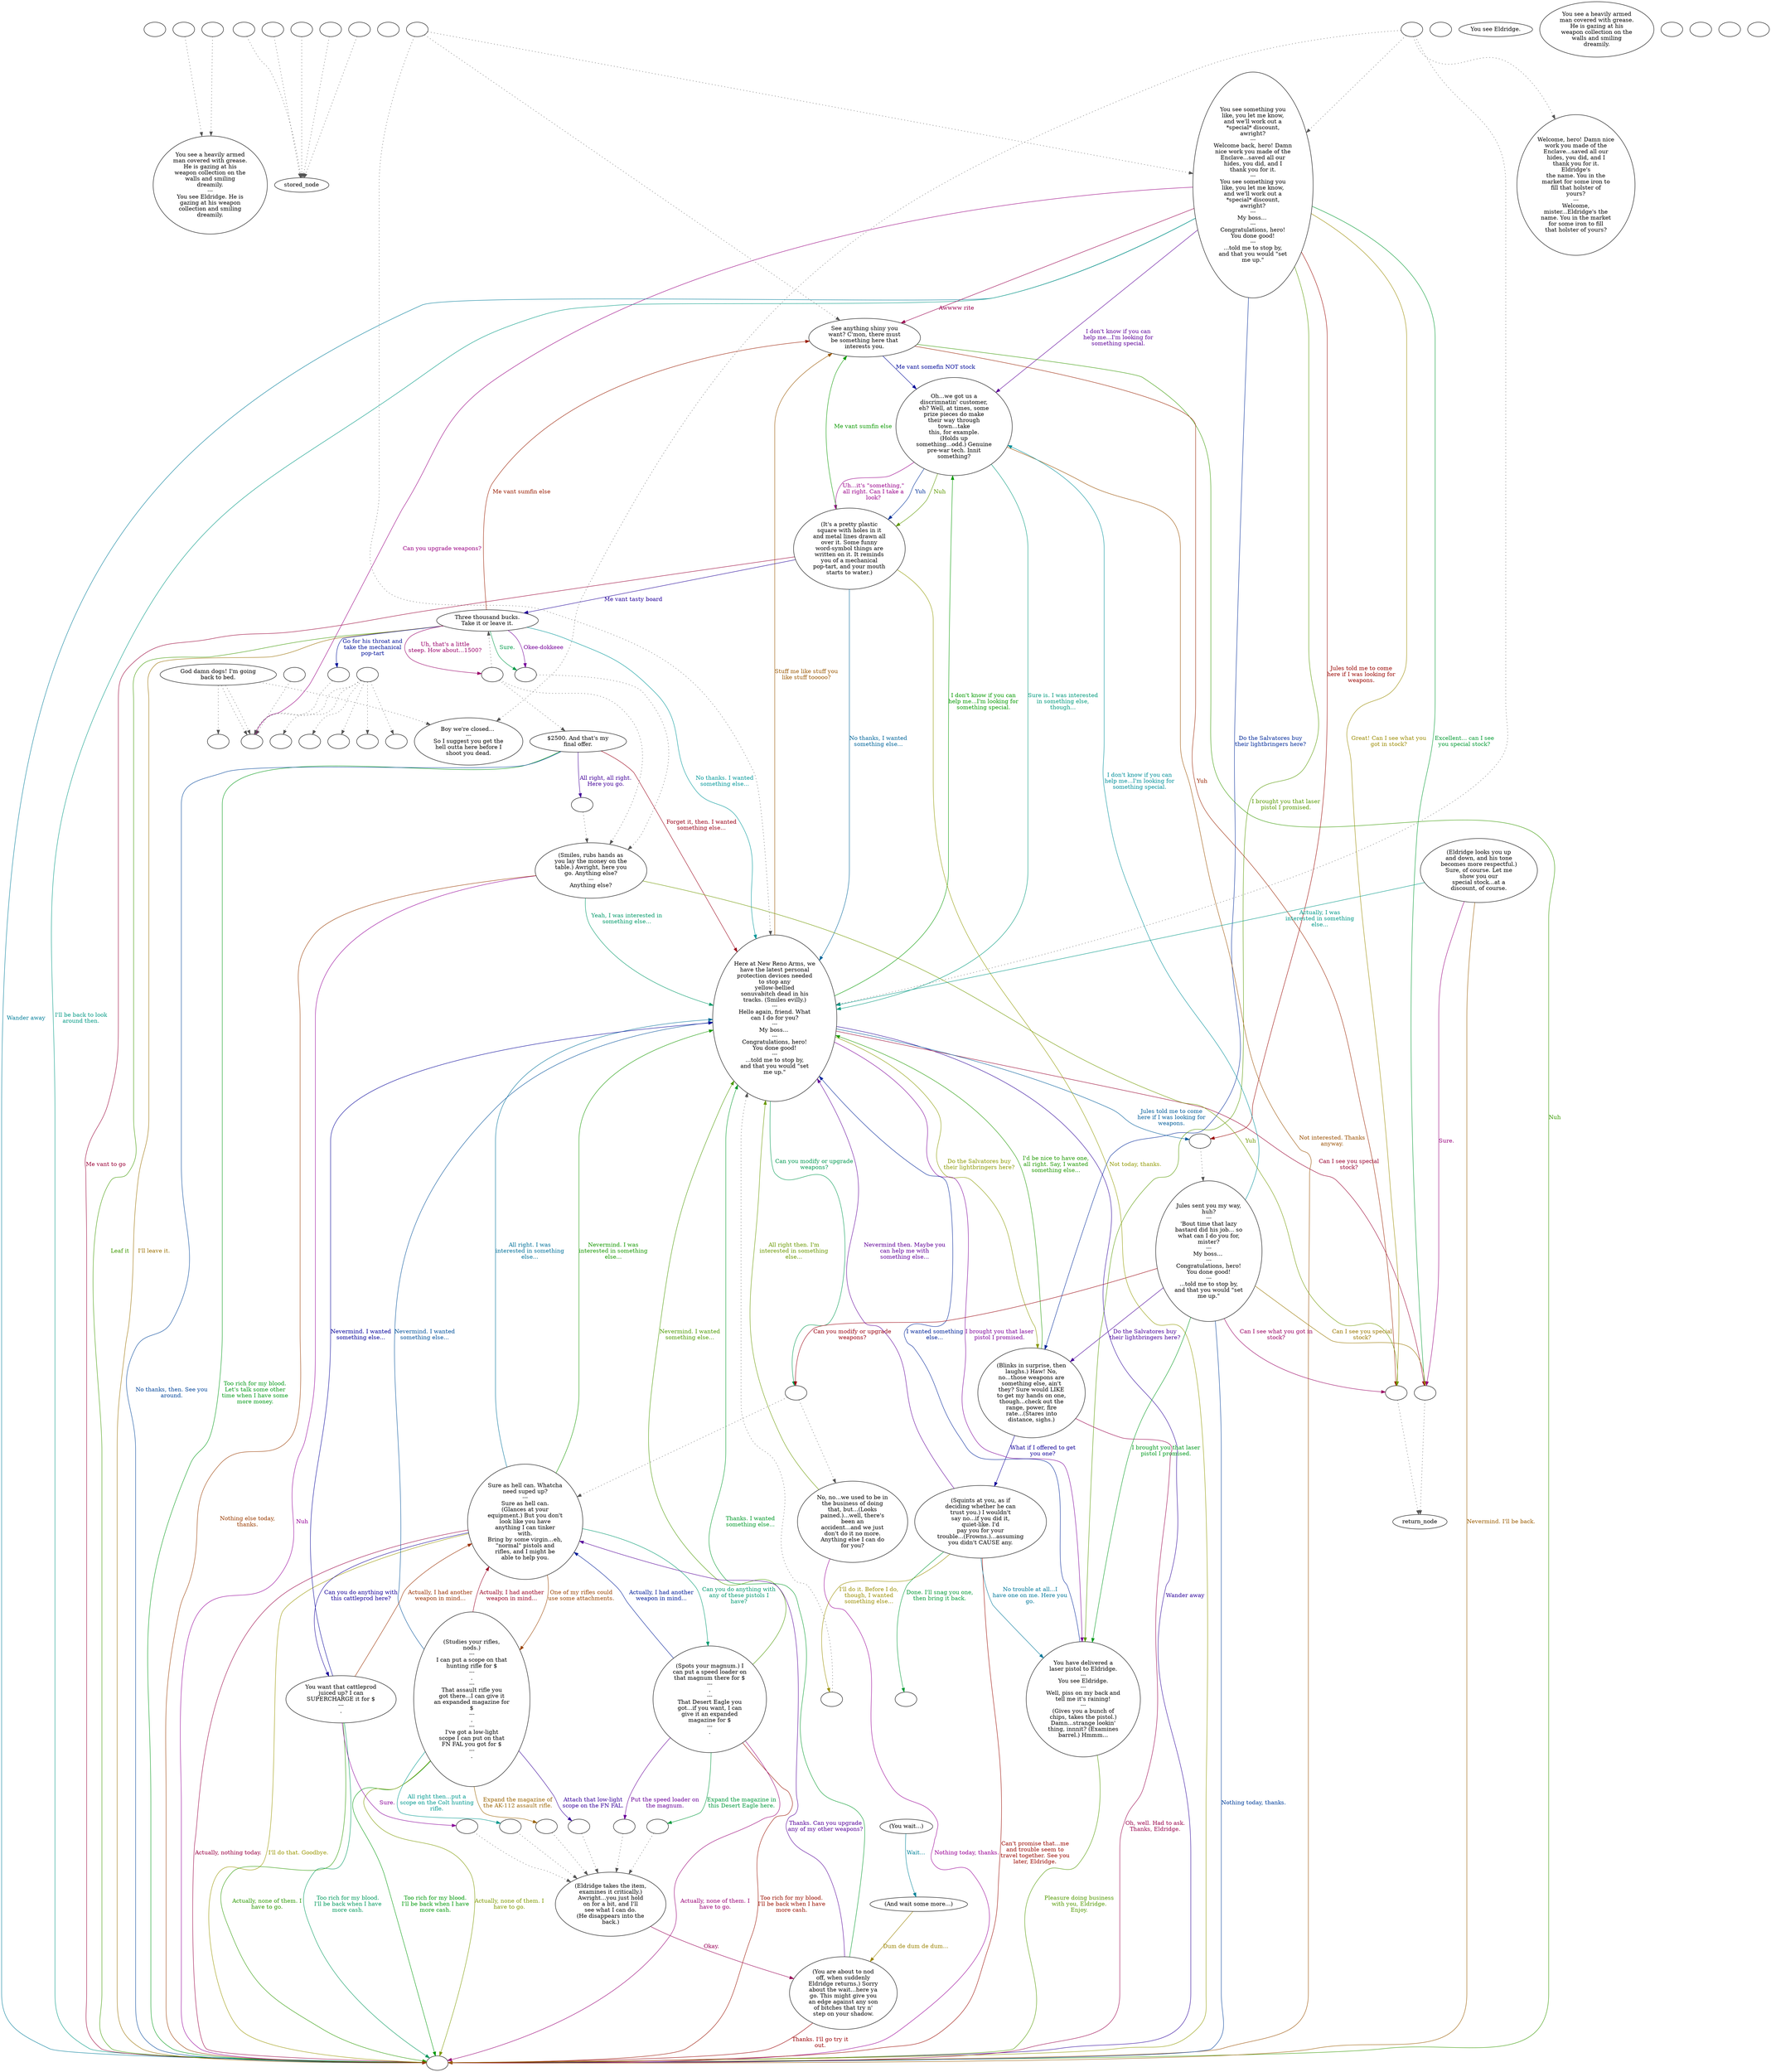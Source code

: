 digraph ncEldrid {
  "checkPartyMembersNearDoor" [style=filled       fillcolor="#FFFFFF"       color="#000000"]
  "checkPartyMembersNearDoor" [label=""]
  "ChooseFromList" [style=filled       fillcolor="#FFFFFF"       color="#000000"]
  "ChooseFromList" [label="You see a heavily armed\nman covered with grease.\nHe is gazing at his\nweapon collection on the\nwalls and smiling\ndreamily.\n---\nYou see Eldridge. He is\ngazing at his weapon\ncollection and smiling\ndreamily."]
  "CLICK_PREV" [style=filled       fillcolor="#FFFFFF"       color="#000000"]
  "CLICK_PREV" -> "ChooseFromList" [style=dotted color="#555555"]
  "CLICK_PREV" [label=""]
  "CLICK_0" [style=filled       fillcolor="#FFFFFF"       color="#000000"]
  "CLICK_0" -> "stored_node" [style=dotted color="#555555"]
  "CLICK_0" [label=""]
  "CLICK_1" [style=filled       fillcolor="#FFFFFF"       color="#000000"]
  "CLICK_1" -> "stored_node" [style=dotted color="#555555"]
  "CLICK_1" [label=""]
  "CLICK_2" [style=filled       fillcolor="#FFFFFF"       color="#000000"]
  "CLICK_2" -> "stored_node" [style=dotted color="#555555"]
  "CLICK_2" [label=""]
  "CLICK_3" [style=filled       fillcolor="#FFFFFF"       color="#000000"]
  "CLICK_3" -> "stored_node" [style=dotted color="#555555"]
  "CLICK_3" [label=""]
  "CLICK_4" [style=filled       fillcolor="#FFFFFF"       color="#000000"]
  "CLICK_4" -> "stored_node" [style=dotted color="#555555"]
  "CLICK_4" [label=""]
  "CLICK_MORE" [style=filled       fillcolor="#FFFFFF"       color="#000000"]
  "CLICK_MORE" -> "ChooseFromList" [style=dotted color="#555555"]
  "CLICK_MORE" [label=""]
  "start" [style=filled       fillcolor="#FFFFFF"       color="#000000"]
  "start" [label=""]
  "critter_p_proc" [style=filled       fillcolor="#FFFFFF"       color="#000000"]
  "critter_p_proc" -> "Node030" [style=dotted color="#555555"]
  "critter_p_proc" -> "Node998" [style=dotted color="#555555"]
  "critter_p_proc" -> "Node029" [style=dotted color="#555555"]
  "critter_p_proc" -> "Node998" [style=dotted color="#555555"]
  "critter_p_proc" [label="God damn dogs! I'm going\nback to bed."]
  "pickup_p_proc" [style=filled       fillcolor="#FFFFFF"       color="#000000"]
  "pickup_p_proc" -> "Node998" [style=dotted color="#555555"]
  "pickup_p_proc" [label=""]
  "talk_p_proc" [style=filled       fillcolor="#FFFFFF"       color="#000000"]
  "talk_p_proc" -> "Node030" [style=dotted color="#555555"]
  "talk_p_proc" -> "Node005" [style=dotted color="#555555"]
  "talk_p_proc" -> "Node006" [style=dotted color="#555555"]
  "talk_p_proc" -> "Node004" [style=dotted color="#555555"]
  "talk_p_proc" [label=""]
  "destroy_p_proc" [style=filled       fillcolor="#FFFFFF"       color="#000000"]
  "destroy_p_proc" [label=""]
  "look_at_p_proc" [style=filled       fillcolor="#FFFFFF"       color="#000000"]
  "look_at_p_proc" [label="You see Eldridge."]
  "description_p_proc" [style=filled       fillcolor="#FFFFFF"       color="#000000"]
  "description_p_proc" [label="You see a heavily armed\nman covered with grease.\nHe is gazing at his\nweapon collection on the\nwalls and smiling\ndreamily."]
  "use_skill_on_p_proc" [style=filled       fillcolor="#FFFFFF"       color="#000000"]
  "use_skill_on_p_proc" [label=""]
  "damage_p_proc" [style=filled       fillcolor="#FFFFFF"       color="#000000"]
  "damage_p_proc" [label=""]
  "map_enter_p_proc" [style=filled       fillcolor="#FFFFFF"       color="#000000"]
  "map_enter_p_proc" [label=""]
  "map_exit_p_proc" [style=filled       fillcolor="#FFFFFF"       color="#000000"]
  "map_exit_p_proc" [label=""]
  "timed_event_p_proc" [style=filled       fillcolor="#FFFFFF"       color="#000000"]
  "timed_event_p_proc" -> "Node027" [style=dotted color="#555555"]
  "timed_event_p_proc" -> "Node998" [style=dotted color="#555555"]
  "timed_event_p_proc" -> "Node028" [style=dotted color="#555555"]
  "timed_event_p_proc" -> "Node001" [style=dotted color="#555555"]
  "timed_event_p_proc" -> "Node002" [style=dotted color="#555555"]
  "timed_event_p_proc" -> "Node003" [style=dotted color="#555555"]
  "timed_event_p_proc" [label=""]
  "Node998" [style=filled       fillcolor="#FFFFFF"       color="#000000"]
  "Node998" [label=""]
  "Node999" [style=filled       fillcolor="#FFFFFF"       color="#000000"]
  "Node999" [label=""]
  "Node001" [style=filled       fillcolor="#FFFFFF"       color="#000000"]
  "Node001" [label=""]
  "Node002" [style=filled       fillcolor="#FFFFFF"       color="#000000"]
  "Node002" [label=""]
  "Node003" [style=filled       fillcolor="#FFFFFF"       color="#000000"]
  "Node003" [label=""]
  "Node004" [style=filled       fillcolor="#FFFFFF"       color="#000000"]
  "Node004" [label="Welcome, hero! Damn nice\nwork you made of the\nEnclave...saved all our\nhides, you did, and I\nthank you for it.\nEldridge's\nthe name. You in the\nmarket for some iron to\nfill that holster of\nyours?\n---\nWelcome,\nmister...Eldridge's the\nname. You in the market\nfor some iron to fill\nthat holster of yours?"]
  "Node005" [style=filled       fillcolor="#FFFFFF"       color="#000000"]
  "Node005" [label="You see something you\nlike, you let me know,\nand we'll work out a\n*special* discount,\nawright?\n---\nWelcome back, hero! Damn\nnice work you made of the\nEnclave...saved all our\nhides, you did, and I\nthank you for it.\n---\nYou see something you\nlike, you let me know,\nand we'll work out a\n*special* discount,\nawright?\n---\nMy boss... \n---\nCongratulations, hero!\nYou done good!\n---\n...told me to stop by,\nand that you would \"set\nme up.\""]
  "Node005" -> "Node007" [label="Awwww rite" color="#99004F" fontcolor="#99004F"]
  "Node005" -> "Node999" [label="Wander away" color="#007C99" fontcolor="#007C99"]
  "Node005" -> "Node974" [label="Great! Can I see what you\ngot in stock?" color="#998A00" fontcolor="#998A00"]
  "Node005" -> "Node018" [label="I don't know if you can\nhelp me...I'm looking for\nsomething special." color="#5D0099" fontcolor="#5D0099"]
  "Node005" -> "Node975" [label="Excellent... can I see\nyou special stock?" color="#009930" fontcolor="#009930"]
  "Node005" -> "Node989" [label="Jules told me to come\nhere if I was looking for\nweapons." color="#990400" fontcolor="#990400"]
  "Node005" -> "Node023" [label="Do the Salvatores buy\ntheir lightbringers here?" color="#002999" fontcolor="#002999"]
  "Node005" -> "Node025" [label="I brought you that laser\npistol I promised." color="#569900" fontcolor="#569900"]
  "Node005" -> "Node998" [label="Can you upgrade weapons?" color="#990082" fontcolor="#990082"]
  "Node005" -> "Node999" [label="I'll be back to look\naround then." color="#009983" fontcolor="#009983"]
  "Node006" [style=filled       fillcolor="#FFFFFF"       color="#000000"]
  "Node006" [label="Here at New Reno Arms, we\nhave the latest personal\nprotection devices needed\nto stop any\nyellow-bellied\nsonuvabitch dead in his\ntracks. (Smiles evilly.)\n---\nHello again, friend. What\ncan I do for you?\n---\nMy boss... \n---\nCongratulations, hero!\nYou done good!\n---\n...told me to stop by,\nand that you would \"set\nme up.\""]
  "Node006" -> "Node007" [label="Stuff me like stuff you\nlike stuff tooooo?" color="#995600" fontcolor="#995600"]
  "Node006" -> "Node999" [label="Wander away" color="#2A0099" fontcolor="#2A0099"]
  "Node006" -> "Node018" [label="I don't know if you can\nhelp me...I'm looking for\nsomething special." color="#039900" fontcolor="#039900"]
  "Node006" -> "Node975" [label="Can I see you special\nstock?" color="#990030" fontcolor="#990030"]
  "Node006" -> "Node989" [label="Jules told me to come\nhere if I was looking for\nweapons." color="#005C99" fontcolor="#005C99"]
  "Node006" -> "Node023" [label="Do the Salvatores buy\ntheir lightbringers here?" color="#899900" fontcolor="#899900"]
  "Node006" -> "Node025" [label="I brought you that laser\npistol I promised." color="#7D0099" fontcolor="#7D0099"]
  "Node006" -> "Node988" [label="Can you modify or upgrade\nweapons?" color="#009950" fontcolor="#009950"]
  "Node007" [style=filled       fillcolor="#FFFFFF"       color="#000000"]
  "Node007" [label="See anything shiny you\nwant? C'mon, there must\nbe something here that\ninterests you."]
  "Node007" -> "Node974" [label="Yuh" color="#992300" fontcolor="#992300"]
  "Node007" -> "Node018" [label="Me vant somefin NOT stock" color="#000999" fontcolor="#000999"]
  "Node007" -> "Node999" [label="Nuh" color="#369900" fontcolor="#369900"]
  "Node008" [style=filled       fillcolor="#FFFFFF"       color="#000000"]
  "Node008" [label="Jules sent you my way,\nhuh?\n---\n'Bout time that lazy\nbastard did his job... so\nwhat can I do you for,\nmister?\n---\nMy boss... \n---\nCongratulations, hero!\nYou done good!\n---\n...told me to stop by,\nand that you would \"set\nme up.\""]
  "Node008" -> "Node974" [label="Can I see what you got in\nstock?" color="#990063" fontcolor="#990063"]
  "Node008" -> "Node018" [label="I don't know if you can\nhelp me...I'm looking for\nsomething special." color="#008F99" fontcolor="#008F99"]
  "Node008" -> "Node975" [label="Can I see you special\nstock?" color="#997600" fontcolor="#997600"]
  "Node008" -> "Node023" [label="Do the Salvatores buy\ntheir lightbringers here?" color="#490099" fontcolor="#490099"]
  "Node008" -> "Node025" [label="I brought you that laser\npistol I promised." color="#00991D" fontcolor="#00991D"]
  "Node008" -> "Node988" [label="Can you modify or upgrade\nweapons?" color="#990010" fontcolor="#990010"]
  "Node008" -> "Node999" [label="Nothing today, thanks." color="#003D99" fontcolor="#003D99"]
  "Node009" [style=filled       fillcolor="#FFFFFF"       color="#000000"]
  "Node009" [label="No, no...we used to be in\nthe business of doing\nthat, but...(Looks\npained.)...well, there's\nbeen an\naccident...and we just\ndon't do it no more.\nAnything else I can do\nfor you?"]
  "Node009" -> "Node006" [label="All right then. I'm\ninterested in something\nelse..." color="#699900" fontcolor="#699900"]
  "Node009" -> "Node999" [label="Nothing today, thanks." color="#990096" fontcolor="#990096"]
  "Node010" [style=filled       fillcolor="#FFFFFF"       color="#000000"]
  "Node010" [label="Sure as hell can. Whatcha\nneed suped up?\n---\nSure as hell can.\n(Glances at your\nequipment.) But you don't\nlook like you have\nanything I can tinker\nwith.\nBring by some virgin…eh,\n\"normal\" pistols and\nrifles, and I might be\nable to help you."]
  "Node010" -> "Node011" [label="Can you do anything with\nany of these pistols I\nhave?" color="#00996F" fontcolor="#00996F"]
  "Node010" -> "Node012" [label="One of my rifles could\nuse some attachments." color="#994300" fontcolor="#994300"]
  "Node010" -> "Node013" [label="Can you do anything with\nthis cattleprod here?" color="#160099" fontcolor="#160099"]
  "Node010" -> "Node006" [label="Nevermind. I was\ninterested in something\nelse..." color="#169900" fontcolor="#169900"]
  "Node010" -> "Node999" [label="Actually, nothing today." color="#990043" fontcolor="#990043"]
  "Node010" -> "Node006" [label="All right. I was\ninterested in something\nelse..." color="#007099" fontcolor="#007099"]
  "Node010" -> "Node999" [label="I'll do that. Goodbye." color="#999600" fontcolor="#999600"]
  "Node011" [style=filled       fillcolor="#FFFFFF"       color="#000000"]
  "Node011" [label="(Spots your magnum.) I\ncan put a speed loader on\nthat magnum there for $\n---\n.\n---\nThat Desert Eagle you\ngot...if you want, I can\ngive it an expanded\nmagazine for $\n---\n."]
  "Node011" -> "Node987" [label="Put the speed loader on\nthe magnum." color="#690099" fontcolor="#690099"]
  "Node011" -> "Node986" [label="Expand the magazine in\nthis Desert Eagle here." color="#00993C" fontcolor="#00993C"]
  "Node011" -> "Node999" [label="Too rich for my blood.\nI'll be back when I have\nmore cash." color="#991000" fontcolor="#991000"]
  "Node011" -> "Node010" [label="Actually, I had another\nweapon in mind..." color="#001D99" fontcolor="#001D99"]
  "Node011" -> "Node006" [label="Nevermind. I wanted\nsomething else..." color="#4A9900" fontcolor="#4A9900"]
  "Node011" -> "Node999" [label="Actually, none of them. I\nhave to go." color="#990076" fontcolor="#990076"]
  "Node012" [style=filled       fillcolor="#FFFFFF"       color="#000000"]
  "Node012" [label="(Studies your rifles,\nnods.)\n---\nI can put a scope on that\nhunting rifle for $\n---\n.\n---\nThat assault rifle you\ngot there...I can give it\nan expanded magazine for\n$\n---\n.\n---\nI've got a low-light\nscope I can put on that\nFN FAL you got for $\n---\n."]
  "Node012" -> "Node985" [label="All right then...put a\nscope on the Colt hunting\nrifle." color="#00998F" fontcolor="#00998F"]
  "Node012" -> "Node984" [label="Expand the magazine of\nthe AK-112 assault rifle." color="#996200" fontcolor="#996200"]
  "Node012" -> "Node983" [label="Attach that low-light\nscope on the FN FAL." color="#360099" fontcolor="#360099"]
  "Node012" -> "Node999" [label="Too rich for my blood.\nI'll be back when I have\nmore cash." color="#009909" fontcolor="#009909"]
  "Node012" -> "Node010" [label="Actually, I had another\nweapon in mind..." color="#990023" fontcolor="#990023"]
  "Node012" -> "Node006" [label="Nevermind. I wanted\nsomething else..." color="#005099" fontcolor="#005099"]
  "Node012" -> "Node999" [label="Actually, none of them. I\nhave to go." color="#7D9900" fontcolor="#7D9900"]
  "Node013" [style=filled       fillcolor="#FFFFFF"       color="#000000"]
  "Node013" [label="You want that cattleprod\njuiced up? I can\nSUPERCHARGE it for $\n---\n."]
  "Node013" -> "Node982" [label="Sure." color="#890099" fontcolor="#890099"]
  "Node013" -> "Node999" [label="Too rich for my blood.\nI'll be back when I have\nmore cash." color="#00995C" fontcolor="#00995C"]
  "Node013" -> "Node010" [label="Actually, I had another\nweapon in mind..." color="#992F00" fontcolor="#992F00"]
  "Node013" -> "Node006" [label="Nevermind. I wanted\nsomething else..." color="#030099" fontcolor="#030099"]
  "Node013" -> "Node999" [label="Actually, none of them. I\nhave to go." color="#2A9900" fontcolor="#2A9900"]
  "Node014" [style=filled       fillcolor="#FFFFFF"       color="#000000"]
  "Node014" [label="(Eldridge takes the item,\nexamines it critically.)\nAwright...you just hold\non for a bit, and I'll\nsee what I can do.\n(He disappears into the\nback.)"]
  "Node014" -> "Node017" [label="Okay." color="#990057" fontcolor="#990057"]
  "Node015" [style=filled       fillcolor="#FFFFFF"       color="#000000"]
  "Node015" [label="(You wait...)"]
  "Node015" -> "Node016" [label="Wait..." color="#008399" fontcolor="#008399"]
  "Node016" [style=filled       fillcolor="#FFFFFF"       color="#000000"]
  "Node016" [label="(And wait some more...)"]
  "Node016" -> "Node017" [label="Dum de dum de dum..." color="#998200" fontcolor="#998200"]
  "Node017" [style=filled       fillcolor="#FFFFFF"       color="#000000"]
  "Node017" [label="(You are about to nod\noff, when suddenly\nEldridge returns.) Sorry\nabout the wait...here ya\ngo. This might give you\nan edge against any son\nof bitches that try n'\nstep on your shadow."]
  "Node017" -> "Node010" [label="Thanks. Can you upgrade\nany of my other weapons?" color="#550099" fontcolor="#550099"]
  "Node017" -> "Node006" [label="Thanks. I wanted\nsomething else..." color="#009929" fontcolor="#009929"]
  "Node017" -> "Node999" [label="Thanks. I'll go try it\nout." color="#990004" fontcolor="#990004"]
  "Node018" [style=filled       fillcolor="#FFFFFF"       color="#000000"]
  "Node018" [label="Oh...we got us a\ndiscrimnatin' customer,\neh? Well, at times, some\nprize pieces do make\ntheir way through\ntown...take\nthis, for example.\n(Holds up\nsomething...odd.) Genuine\npre-war tech. Innit\nsomething?"]
  "Node018" -> "Node019" [label="Yuh" color="#003199" fontcolor="#003199"]
  "Node018" -> "Node019" [label="Nuh" color="#5D9900" fontcolor="#5D9900"]
  "Node018" -> "Node019" [label="Uh...it's \"something,\"\nall right. Can I take a\nlook?" color="#99008A" fontcolor="#99008A"]
  "Node018" -> "Node006" [label="Sure is. I was interested\nin something else,\nthough..." color="#00997C" fontcolor="#00997C"]
  "Node018" -> "Node999" [label="Not interested. Thanks\nanyway." color="#994F00" fontcolor="#994F00"]
  "Node019" [style=filled       fillcolor="#FFFFFF"       color="#000000"]
  "Node019" [label="(It's a pretty plastic\nsquare with holes in it\nand metal lines drawn all\nover it. Some funny\nword-symbol things are\nwritten on it. It reminds\nyou of a mechanical\npop-tart, and your mouth\nstarts to water.)"]
  "Node019" -> "Node020" [label="Me vant tasty board" color="#220099" fontcolor="#220099"]
  "Node019" -> "Node007" [label="Me vant sumfin else" color="#0A9900" fontcolor="#0A9900"]
  "Node019" -> "Node999" [label="Me vant to go" color="#990037" fontcolor="#990037"]
  "Node019" -> "Node006" [label="No thanks, I wanted\nsomething else..." color="#006499" fontcolor="#006499"]
  "Node019" -> "Node999" [label="Not today, thanks." color="#909900" fontcolor="#909900"]
  "Node020" [style=filled       fillcolor="#FFFFFF"       color="#000000"]
  "Node020" [label="Three thousand bucks.\nTake it or leave it."]
  "Node020" -> "Node973" [label="Okee-dokkeee" color="#750099" fontcolor="#750099"]
  "Node020" -> "Node973" [label="Sure." color="#009948" fontcolor="#009948"]
  "Node020" -> "Node007" [label="Me vant sumfin else" color="#991C00" fontcolor="#991C00"]
  "Node020" -> "Node981" [label="Go for his throat and\ntake the mechanical\npop-tart" color="#001199" fontcolor="#001199"]
  "Node020" -> "Node999" [label="Leaf it" color="#3E9900" fontcolor="#3E9900"]
  "Node020" -> "Node980" [label="Uh, that's a little\nsteep. How about...1500?" color="#99006A" fontcolor="#99006A"]
  "Node020" -> "Node006" [label="No thanks. I wanted\nsomething else..." color="#009799" fontcolor="#009799"]
  "Node020" -> "Node999" [label="I'll leave it." color="#996F00" fontcolor="#996F00"]
  "Node021" [style=filled       fillcolor="#FFFFFF"       color="#000000"]
  "Node021" [label="$2500. And that's my\nfinal offer."]
  "Node021" -> "Node979" [label="All right, all right.\nHere you go." color="#420099" fontcolor="#420099"]
  "Node021" -> "Node999" [label="Too rich for my blood.\nLet's talk some other\ntime when I have some\nmore money." color="#009915" fontcolor="#009915"]
  "Node021" -> "Node006" [label="Forget it, then. I wanted\nsomething else..." color="#990017" fontcolor="#990017"]
  "Node021" -> "Node999" [label="No thanks, then. See you\naround." color="#004499" fontcolor="#004499"]
  "Node022" [style=filled       fillcolor="#FFFFFF"       color="#000000"]
  "Node022" [label="(Smiles, rubs hands as\nyou lay the money on the\ntable.) Awright, here you\ngo. Anything else?\n---\nAnything else?"]
  "Node022" -> "Node974" [label="Yuh" color="#719900" fontcolor="#719900"]
  "Node022" -> "Node999" [label="Nuh" color="#950099" fontcolor="#950099"]
  "Node022" -> "Node006" [label="Yeah, I was interested in\nsomething else..." color="#009968" fontcolor="#009968"]
  "Node022" -> "Node999" [label="Nothing else today,\nthanks." color="#993B00" fontcolor="#993B00"]
  "Node023" [style=filled       fillcolor="#FFFFFF"       color="#000000"]
  "Node023" [label="(Blinks in surprise, then\nlaughs.) Haw! No,\nno...those weapons are\nsomething else, ain't\nthey? Sure would LIKE\nto get my hands on one,\nthough...check out the\nrange, power, fire\nrate...(Stares into\ndistance, sighs.)"]
  "Node023" -> "Node024" [label="What if I offered to get\nyou one?" color="#0F0099" fontcolor="#0F0099"]
  "Node023" -> "Node006" [label="I'd be nice to have one,\nall right. Say, I wanted\nsomething else..." color="#1E9900" fontcolor="#1E9900"]
  "Node023" -> "Node999" [label="Oh, well. Had to ask.\nThanks, Eldridge." color="#99004B" fontcolor="#99004B"]
  "Node024" [style=filled       fillcolor="#FFFFFF"       color="#000000"]
  "Node024" [label="(Squints at you, as if\ndeciding whether he can\ntrust you.) I wouldn't\nsay no...if you did it,\nquiet-like. I'd\npay you for your\ntrouble...(Frowns.)...assuming\nyou didn't CAUSE any."]
  "Node024" -> "Node025" [label="No trouble at all...I\nhave one on me. Here you\ngo." color="#007799" fontcolor="#007799"]
  "Node024" -> "Node978" [label="I'll do it. Before I do,\nthough, I wanted\nsomething else..." color="#998E00" fontcolor="#998E00"]
  "Node024" -> "Node006" [label="Nevermind then. Maybe you\ncan help me with\nsomething else..." color="#610099" fontcolor="#610099"]
  "Node024" -> "Node977" [label="Done. I'll snag you one,\nthen bring it back." color="#009935" fontcolor="#009935"]
  "Node024" -> "Node999" [label="Can't promise that...me\nand trouble seem to\ntravel together. See you\nlater, Eldridge." color="#990800" fontcolor="#990800"]
  "Node025" [style=filled       fillcolor="#FFFFFF"       color="#000000"]
  "Node025" [label="You have delivered a\nlaser pistol to Eldridge.\n---\nYou see Eldridge.\n---\nWell, piss on my back and\ntell me it's raining!\n---\n(Gives you a bunch of\nchips, takes the pistol.)\nDamn...strange lookin'\nthing, innnit? (Examines\nbarrel.) Hmmm..."]
  "Node025" -> "Node006" [label="I wanted something\nelse..." color="#002499" fontcolor="#002499"]
  "Node025" -> "Node999" [label="Pleasure doing business\nwith you, Eldridge.\nEnjoy." color="#519900" fontcolor="#519900"]
  "Node026" [style=filled       fillcolor="#FFFFFF"       color="#000000"]
  "Node026" [label="(Eldridge looks you up\nand down, and his tone\nbecomes more respectful.)\nSure, of course. Let me\nshow you our\nspecial stock...at a\ndiscount, of course."]
  "Node026" -> "Node975" [label="Sure." color="#99007E" fontcolor="#99007E"]
  "Node026" -> "Node006" [label="Actually, I was\ninterested in something\nelse..." color="#009988" fontcolor="#009988"]
  "Node026" -> "Node999" [label="Nevermind. I'll be back." color="#995B00" fontcolor="#995B00"]
  "Node027" [style=filled       fillcolor="#FFFFFF"       color="#000000"]
  "Node027" [label=""]
  "Node028" [style=filled       fillcolor="#FFFFFF"       color="#000000"]
  "Node028" [label=""]
  "Node029" [style=filled       fillcolor="#FFFFFF"       color="#000000"]
  "Node029" [label=""]
  "Node030" [style=filled       fillcolor="#FFFFFF"       color="#000000"]
  "Node030" [label="Boy we're closed... \n---\nSo I suggest you get the\nhell outta here before I\nshoot you dead."]
  "Node990" [style=filled       fillcolor="#FFFFFF"       color="#000000"]
  "Node990" -> "Node005" [style=dotted color="#555555"]
  "Node990" -> "Node007" [style=dotted color="#555555"]
  "Node990" -> "Node006" [style=dotted color="#555555"]
  "Node990" [label=""]
  "Node989" [style=filled       fillcolor="#FFFFFF"       color="#000000"]
  "Node989" -> "Node008" [style=dotted color="#555555"]
  "Node989" [label=""]
  "Node988" [style=filled       fillcolor="#FFFFFF"       color="#000000"]
  "Node988" -> "Node009" [style=dotted color="#555555"]
  "Node988" -> "Node010" [style=dotted color="#555555"]
  "Node988" [label=""]
  "Node987" [style=filled       fillcolor="#FFFFFF"       color="#000000"]
  "Node987" -> "Node014" [style=dotted color="#555555"]
  "Node987" [label=""]
  "Node986" [style=filled       fillcolor="#FFFFFF"       color="#000000"]
  "Node986" -> "Node014" [style=dotted color="#555555"]
  "Node986" [label=""]
  "Node985" [style=filled       fillcolor="#FFFFFF"       color="#000000"]
  "Node985" -> "Node014" [style=dotted color="#555555"]
  "Node985" [label=""]
  "Node984" [style=filled       fillcolor="#FFFFFF"       color="#000000"]
  "Node984" -> "Node014" [style=dotted color="#555555"]
  "Node984" [label=""]
  "Node983" [style=filled       fillcolor="#FFFFFF"       color="#000000"]
  "Node983" -> "Node014" [style=dotted color="#555555"]
  "Node983" [label=""]
  "Node982" [style=filled       fillcolor="#FFFFFF"       color="#000000"]
  "Node982" -> "Node014" [style=dotted color="#555555"]
  "Node982" [label=""]
  "Node981" [style=filled       fillcolor="#FFFFFF"       color="#000000"]
  "Node981" -> "Node998" [style=dotted color="#555555"]
  "Node981" [label=""]
  "Node980" [style=filled       fillcolor="#FFFFFF"       color="#000000"]
  "Node980" -> "Node022" [style=dotted color="#555555"]
  "Node980" -> "Node021" [style=dotted color="#555555"]
  "Node980" -> "Node020" [style=dotted color="#555555"]
  "Node980" [label=""]
  "Node979" [style=filled       fillcolor="#FFFFFF"       color="#000000"]
  "Node979" -> "Node022" [style=dotted color="#555555"]
  "Node979" [label=""]
  "Node978" [style=filled       fillcolor="#FFFFFF"       color="#000000"]
  "Node978" -> "Node006" [style=dotted color="#555555"]
  "Node978" [label=""]
  "Node977" [style=filled       fillcolor="#FFFFFF"       color="#000000"]
  "Node977" [label=""]
  "Node975" [style=filled       fillcolor="#FFFFFF"       color="#000000"]
  "Node975" -> "return_node" [style=dotted color="#555555"]
  "Node975" [label=""]
  "Node974" [style=filled       fillcolor="#FFFFFF"       color="#000000"]
  "Node974" -> "return_node" [style=dotted color="#555555"]
  "Node974" [label=""]
  "Node973" [style=filled       fillcolor="#FFFFFF"       color="#000000"]
  "Node973" -> "Node022" [style=dotted color="#555555"]
  "Node973" [label=""]
}